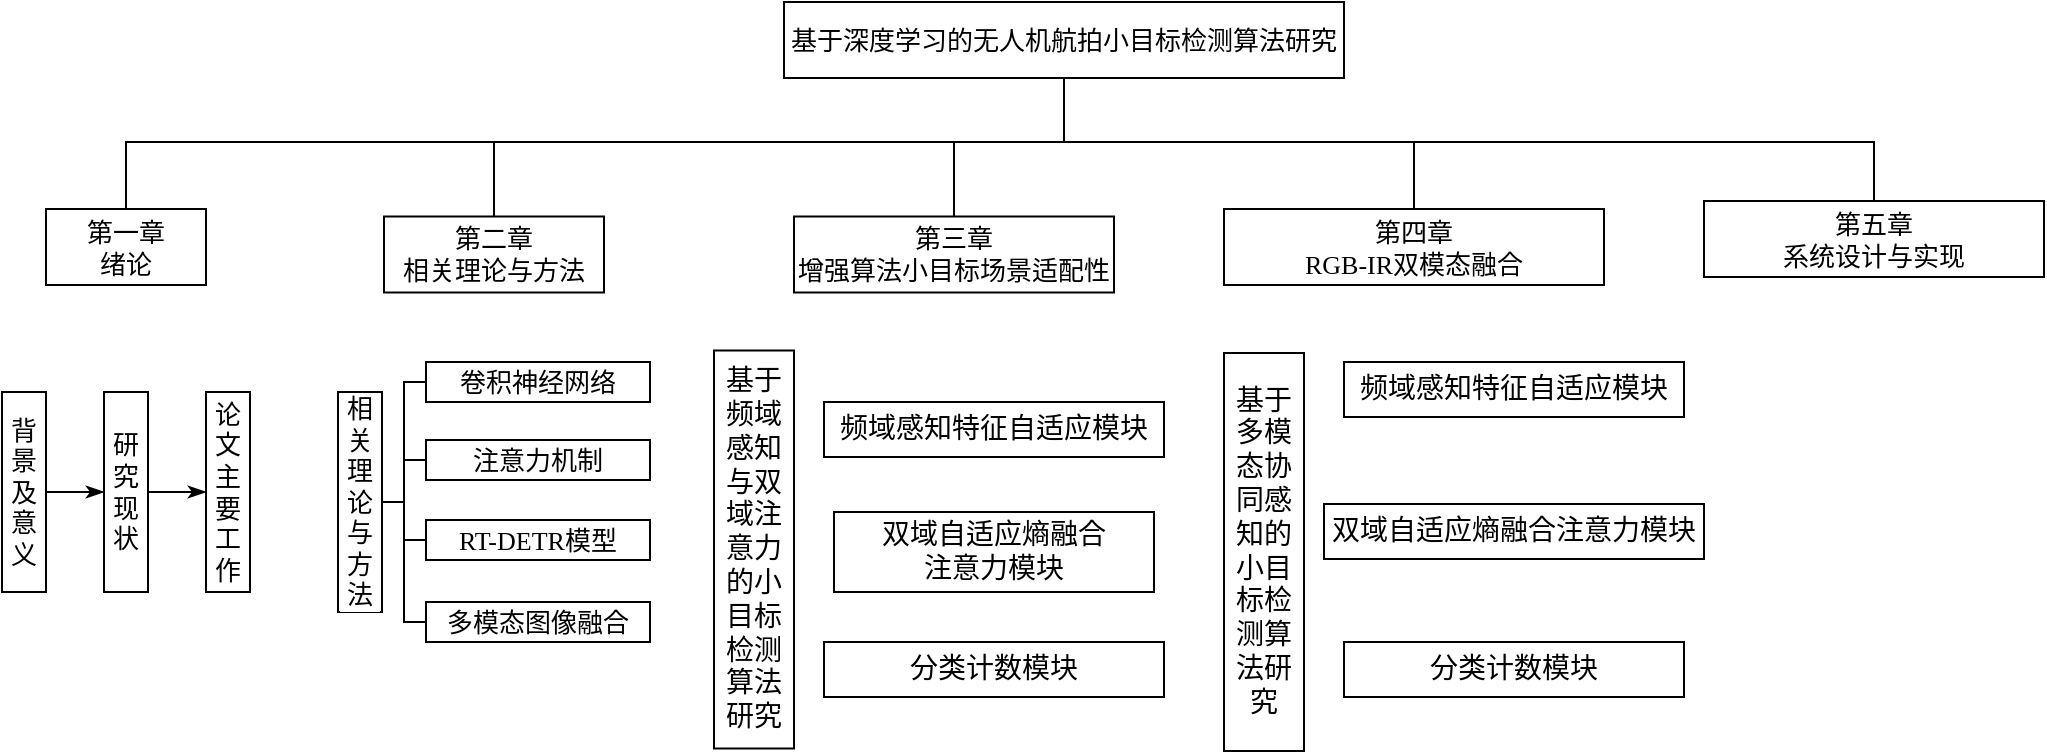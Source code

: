 <mxfile version="26.1.0">
  <diagram name="第 1 页" id="Jhno6EoJuBNA1dP3zVc-">
    <mxGraphModel dx="928" dy="468" grid="1" gridSize="10" guides="1" tooltips="1" connect="1" arrows="1" fold="1" page="1" pageScale="1" pageWidth="827" pageHeight="1169" math="0" shadow="0">
      <root>
        <mxCell id="0" />
        <mxCell id="1" parent="0" />
        <mxCell id="KadRHXHtFz8DXNSLYVAC-9" style="edgeStyle=orthogonalEdgeStyle;shape=connector;rounded=0;orthogonalLoop=1;jettySize=auto;html=1;entryX=0.5;entryY=0;entryDx=0;entryDy=0;strokeColor=default;align=center;verticalAlign=middle;fontFamily=宋体;fontSize=13;fontColor=default;labelBackgroundColor=default;startFill=0;endArrow=none;" parent="1" source="KadRHXHtFz8DXNSLYVAC-1" target="KadRHXHtFz8DXNSLYVAC-3" edge="1">
          <mxGeometry relative="1" as="geometry">
            <Array as="points">
              <mxPoint x="720" y="390" />
              <mxPoint x="435" y="390" />
            </Array>
          </mxGeometry>
        </mxCell>
        <mxCell id="KadRHXHtFz8DXNSLYVAC-10" style="edgeStyle=orthogonalEdgeStyle;shape=connector;rounded=0;orthogonalLoop=1;jettySize=auto;html=1;entryX=0.5;entryY=0;entryDx=0;entryDy=0;strokeColor=default;align=center;verticalAlign=middle;fontFamily=宋体;fontSize=13;fontColor=default;labelBackgroundColor=default;startFill=0;endArrow=none;" parent="1" source="KadRHXHtFz8DXNSLYVAC-1" target="KadRHXHtFz8DXNSLYVAC-4" edge="1">
          <mxGeometry relative="1" as="geometry">
            <Array as="points">
              <mxPoint x="720" y="390" />
              <mxPoint x="665" y="390" />
            </Array>
          </mxGeometry>
        </mxCell>
        <mxCell id="KadRHXHtFz8DXNSLYVAC-11" style="edgeStyle=orthogonalEdgeStyle;shape=connector;rounded=0;orthogonalLoop=1;jettySize=auto;html=1;entryX=0.5;entryY=0;entryDx=0;entryDy=0;strokeColor=default;align=center;verticalAlign=middle;fontFamily=宋体;fontSize=13;fontColor=default;labelBackgroundColor=default;startFill=0;endArrow=none;" parent="1" source="KadRHXHtFz8DXNSLYVAC-1" target="KadRHXHtFz8DXNSLYVAC-5" edge="1">
          <mxGeometry relative="1" as="geometry">
            <Array as="points">
              <mxPoint x="720" y="390" />
              <mxPoint x="895" y="390" />
            </Array>
          </mxGeometry>
        </mxCell>
        <mxCell id="KadRHXHtFz8DXNSLYVAC-12" style="edgeStyle=orthogonalEdgeStyle;shape=connector;rounded=0;orthogonalLoop=1;jettySize=auto;html=1;entryX=0.5;entryY=0;entryDx=0;entryDy=0;strokeColor=default;align=center;verticalAlign=middle;fontFamily=宋体;fontSize=13;fontColor=default;labelBackgroundColor=default;startFill=0;endArrow=none;" parent="1" source="KadRHXHtFz8DXNSLYVAC-1" target="KadRHXHtFz8DXNSLYVAC-6" edge="1">
          <mxGeometry relative="1" as="geometry">
            <Array as="points">
              <mxPoint x="720" y="390" />
              <mxPoint x="1125" y="390" />
            </Array>
          </mxGeometry>
        </mxCell>
        <mxCell id="LNBZi4P7y57LkKZolX_N-5" style="edgeStyle=orthogonalEdgeStyle;rounded=0;orthogonalLoop=1;jettySize=auto;html=1;entryX=0.5;entryY=0;entryDx=0;entryDy=0;endArrow=none;startFill=0;" edge="1" parent="1" source="KadRHXHtFz8DXNSLYVAC-1" target="KadRHXHtFz8DXNSLYVAC-2">
          <mxGeometry relative="1" as="geometry">
            <Array as="points">
              <mxPoint x="720" y="390" />
              <mxPoint x="251" y="390" />
            </Array>
          </mxGeometry>
        </mxCell>
        <mxCell id="KadRHXHtFz8DXNSLYVAC-1" value="基于深度学习的无人机航拍小目标检测算法研究" style="rounded=0;whiteSpace=wrap;html=1;fontFamily=宋体;fontSize=13;" parent="1" vertex="1">
          <mxGeometry x="580" y="320" width="280" height="38" as="geometry" />
        </mxCell>
        <mxCell id="KadRHXHtFz8DXNSLYVAC-2" value="第一章&lt;div&gt;绪论&lt;/div&gt;" style="rounded=0;whiteSpace=wrap;html=1;fontFamily=宋体;fontSize=13;" parent="1" vertex="1">
          <mxGeometry x="211" y="423.5" width="80" height="38" as="geometry" />
        </mxCell>
        <mxCell id="KadRHXHtFz8DXNSLYVAC-3" value="第二章&lt;div&gt;相关理论与方法&lt;/div&gt;" style="rounded=0;whiteSpace=wrap;html=1;fontFamily=宋体;fontSize=13;" parent="1" vertex="1">
          <mxGeometry x="380" y="427.25" width="110" height="38" as="geometry" />
        </mxCell>
        <mxCell id="KadRHXHtFz8DXNSLYVAC-4" value="第三章&lt;div&gt;增强算法小目标场景适配性&lt;/div&gt;" style="rounded=0;whiteSpace=wrap;html=1;fontFamily=宋体;fontSize=13;" parent="1" vertex="1">
          <mxGeometry x="585" y="427.25" width="160" height="38" as="geometry" />
        </mxCell>
        <mxCell id="KadRHXHtFz8DXNSLYVAC-5" value="第四章&lt;div&gt;RGB-IR双模态融合&lt;/div&gt;" style="rounded=0;whiteSpace=wrap;html=1;fontFamily=宋体;fontSize=13;" parent="1" vertex="1">
          <mxGeometry x="800" y="423.5" width="190" height="38" as="geometry" />
        </mxCell>
        <mxCell id="KadRHXHtFz8DXNSLYVAC-6" value="第五章&lt;div&gt;&lt;span&gt;系统设计与实现&lt;/span&gt;&lt;/div&gt;" style="rounded=0;whiteSpace=wrap;html=1;fontFamily=宋体;fontSize=13;" parent="1" vertex="1">
          <mxGeometry x="1040" y="419.5" width="170" height="38" as="geometry" />
        </mxCell>
        <mxCell id="KadRHXHtFz8DXNSLYVAC-19" value="&lt;span style=&quot;font-size: 10.5pt;&quot;&gt;基于频域感知与双域注意力的小目标检测算法研究&lt;/span&gt;" style="rounded=0;whiteSpace=wrap;html=1;fontFamily=宋体;fontSize=13;fontColor=default;labelBackgroundColor=default;horizontal=1;verticalAlign=middle;" parent="1" vertex="1">
          <mxGeometry x="545" y="494.25" width="40" height="199" as="geometry" />
        </mxCell>
        <mxCell id="KadRHXHtFz8DXNSLYVAC-30" value="" style="group;fontFamily=宋体;fontSize=13;" parent="1" vertex="1" connectable="0">
          <mxGeometry x="189" y="515" width="124" height="100" as="geometry" />
        </mxCell>
        <mxCell id="KadRHXHtFz8DXNSLYVAC-28" style="edgeStyle=orthogonalEdgeStyle;shape=connector;rounded=0;orthogonalLoop=1;jettySize=auto;html=1;entryX=0;entryY=0.5;entryDx=0;entryDy=0;strokeColor=default;align=center;verticalAlign=middle;fontFamily=宋体;fontSize=13;fontColor=default;labelBackgroundColor=default;startFill=0;endArrow=classicThin;endFill=1;" parent="KadRHXHtFz8DXNSLYVAC-30" source="KadRHXHtFz8DXNSLYVAC-14" target="KadRHXHtFz8DXNSLYVAC-15" edge="1">
          <mxGeometry relative="1" as="geometry" />
        </mxCell>
        <mxCell id="KadRHXHtFz8DXNSLYVAC-14" value="背景及意义" style="rounded=0;whiteSpace=wrap;html=1;fontFamily=宋体;fontSize=13;fontColor=default;labelBackgroundColor=default;horizontal=1;verticalAlign=middle;" parent="KadRHXHtFz8DXNSLYVAC-30" vertex="1">
          <mxGeometry width="22" height="100" as="geometry" />
        </mxCell>
        <mxCell id="KadRHXHtFz8DXNSLYVAC-29" style="edgeStyle=orthogonalEdgeStyle;shape=connector;rounded=0;orthogonalLoop=1;jettySize=auto;html=1;entryX=0;entryY=0.5;entryDx=0;entryDy=0;strokeColor=default;align=center;verticalAlign=middle;fontFamily=宋体;fontSize=13;fontColor=default;labelBackgroundColor=default;startFill=0;endArrow=classicThin;endFill=1;" parent="KadRHXHtFz8DXNSLYVAC-30" source="KadRHXHtFz8DXNSLYVAC-15" target="KadRHXHtFz8DXNSLYVAC-16" edge="1">
          <mxGeometry relative="1" as="geometry" />
        </mxCell>
        <mxCell id="KadRHXHtFz8DXNSLYVAC-15" value="研究现状" style="rounded=0;whiteSpace=wrap;html=1;fontFamily=宋体;fontSize=13;fontColor=default;labelBackgroundColor=default;horizontal=1;verticalAlign=middle;" parent="KadRHXHtFz8DXNSLYVAC-30" vertex="1">
          <mxGeometry x="51" width="22" height="100" as="geometry" />
        </mxCell>
        <mxCell id="KadRHXHtFz8DXNSLYVAC-16" value="论文主要工作" style="rounded=0;whiteSpace=wrap;html=1;fontFamily=宋体;fontSize=13;fontColor=default;labelBackgroundColor=default;horizontal=1;verticalAlign=middle;" parent="KadRHXHtFz8DXNSLYVAC-30" vertex="1">
          <mxGeometry x="102" width="22" height="100" as="geometry" />
        </mxCell>
        <mxCell id="KadRHXHtFz8DXNSLYVAC-35" value="" style="group;fontFamily=宋体;fontSize=13;" parent="1" vertex="1" connectable="0">
          <mxGeometry x="357" y="500" width="156" height="140" as="geometry" />
        </mxCell>
        <mxCell id="KadRHXHtFz8DXNSLYVAC-31" style="edgeStyle=orthogonalEdgeStyle;shape=connector;rounded=0;orthogonalLoop=1;jettySize=auto;html=1;entryX=0;entryY=0.5;entryDx=0;entryDy=0;strokeColor=default;align=center;verticalAlign=middle;fontFamily=宋体;fontSize=13;fontColor=default;labelBackgroundColor=default;startFill=0;endArrow=none;exitX=1;exitY=0.5;exitDx=0;exitDy=0;" parent="KadRHXHtFz8DXNSLYVAC-35" source="KadRHXHtFz8DXNSLYVAC-18" target="KadRHXHtFz8DXNSLYVAC-21" edge="1">
          <mxGeometry relative="1" as="geometry">
            <mxPoint x="15" y="70" as="sourcePoint" />
            <mxPoint x="39" y="10" as="targetPoint" />
            <Array as="points">
              <mxPoint x="33" y="70" />
              <mxPoint x="33" y="10" />
            </Array>
          </mxGeometry>
        </mxCell>
        <mxCell id="KadRHXHtFz8DXNSLYVAC-32" style="edgeStyle=orthogonalEdgeStyle;shape=connector;rounded=0;orthogonalLoop=1;jettySize=auto;html=1;entryX=0;entryY=0.5;entryDx=0;entryDy=0;strokeColor=default;align=center;verticalAlign=middle;fontFamily=宋体;fontSize=13;fontColor=default;labelBackgroundColor=default;startFill=0;endArrow=none;" parent="KadRHXHtFz8DXNSLYVAC-35" edge="1">
          <mxGeometry relative="1" as="geometry">
            <mxPoint x="25.0" y="70.0" as="sourcePoint" />
            <mxPoint x="49" y="49" as="targetPoint" />
            <Array as="points">
              <mxPoint x="33" y="70" />
              <mxPoint x="33" y="49" />
            </Array>
          </mxGeometry>
        </mxCell>
        <mxCell id="KadRHXHtFz8DXNSLYVAC-33" style="edgeStyle=orthogonalEdgeStyle;shape=connector;rounded=0;orthogonalLoop=1;jettySize=auto;html=1;entryX=0;entryY=0.5;entryDx=0;entryDy=0;strokeColor=default;align=center;verticalAlign=middle;fontFamily=宋体;fontSize=13;fontColor=default;labelBackgroundColor=default;startFill=0;endArrow=none;" parent="KadRHXHtFz8DXNSLYVAC-35" edge="1">
          <mxGeometry relative="1" as="geometry">
            <mxPoint x="27" y="70" as="sourcePoint" />
            <mxPoint x="49" y="89" as="targetPoint" />
            <Array as="points">
              <mxPoint x="33" y="70" />
              <mxPoint x="33" y="89" />
            </Array>
          </mxGeometry>
        </mxCell>
        <mxCell id="KadRHXHtFz8DXNSLYVAC-34" style="edgeStyle=orthogonalEdgeStyle;shape=connector;rounded=0;orthogonalLoop=1;jettySize=auto;html=1;entryX=0;entryY=0.5;entryDx=0;entryDy=0;strokeColor=default;align=center;verticalAlign=middle;fontFamily=宋体;fontSize=13;fontColor=default;labelBackgroundColor=default;startFill=0;endArrow=none;" parent="KadRHXHtFz8DXNSLYVAC-35" target="KadRHXHtFz8DXNSLYVAC-24" edge="1">
          <mxGeometry relative="1" as="geometry">
            <mxPoint x="17" y="70" as="sourcePoint" />
            <mxPoint x="39" y="130" as="targetPoint" />
            <Array as="points">
              <mxPoint x="33" y="70" />
              <mxPoint x="33" y="130" />
            </Array>
          </mxGeometry>
        </mxCell>
        <mxCell id="KadRHXHtFz8DXNSLYVAC-18" value="相关理论与方法" style="rounded=0;whiteSpace=wrap;html=1;fontFamily=宋体;fontSize=13;fontColor=default;labelBackgroundColor=default;horizontal=1;verticalAlign=middle;" parent="KadRHXHtFz8DXNSLYVAC-35" vertex="1">
          <mxGeometry y="15" width="22" height="110" as="geometry" />
        </mxCell>
        <mxCell id="KadRHXHtFz8DXNSLYVAC-21" value="卷积神经网络" style="rounded=0;whiteSpace=wrap;html=1;fontFamily=宋体;fontSize=13;fontColor=default;labelBackgroundColor=default;" parent="KadRHXHtFz8DXNSLYVAC-35" vertex="1">
          <mxGeometry x="44" width="112" height="20" as="geometry" />
        </mxCell>
        <mxCell id="KadRHXHtFz8DXNSLYVAC-22" value="注意力机制" style="rounded=0;whiteSpace=wrap;html=1;fontFamily=宋体;fontSize=13;fontColor=default;labelBackgroundColor=default;" parent="KadRHXHtFz8DXNSLYVAC-35" vertex="1">
          <mxGeometry x="44" y="39" width="112" height="20" as="geometry" />
        </mxCell>
        <mxCell id="KadRHXHtFz8DXNSLYVAC-23" value="RT-DETR模型" style="rounded=0;whiteSpace=wrap;html=1;fontFamily=宋体;fontSize=13;fontColor=default;labelBackgroundColor=default;" parent="KadRHXHtFz8DXNSLYVAC-35" vertex="1">
          <mxGeometry x="44" y="79" width="112" height="20" as="geometry" />
        </mxCell>
        <mxCell id="KadRHXHtFz8DXNSLYVAC-24" value="多模态图像融合" style="rounded=0;whiteSpace=wrap;html=1;fontFamily=宋体;fontSize=13;fontColor=default;labelBackgroundColor=default;" parent="KadRHXHtFz8DXNSLYVAC-35" vertex="1">
          <mxGeometry x="44" y="120" width="112" height="20" as="geometry" />
        </mxCell>
        <mxCell id="KadRHXHtFz8DXNSLYVAC-25" style="edgeStyle=orthogonalEdgeStyle;shape=connector;rounded=0;orthogonalLoop=1;jettySize=auto;html=1;exitX=0.5;exitY=1;exitDx=0;exitDy=0;strokeColor=default;align=center;verticalAlign=middle;fontFamily=宋体;fontSize=13;fontColor=default;labelBackgroundColor=default;startFill=0;endArrow=none;" parent="KadRHXHtFz8DXNSLYVAC-35" source="KadRHXHtFz8DXNSLYVAC-21" target="KadRHXHtFz8DXNSLYVAC-21" edge="1">
          <mxGeometry relative="1" as="geometry" />
        </mxCell>
        <mxCell id="LNBZi4P7y57LkKZolX_N-2" value="&lt;span style=&quot;font-size: 10.5pt;&quot;&gt;频域感知特征自适应模块&lt;/span&gt;" style="rounded=0;whiteSpace=wrap;html=1;fontFamily=宋体;fontSize=13;fontColor=default;labelBackgroundColor=default;horizontal=1;verticalAlign=middle;" vertex="1" parent="1">
          <mxGeometry x="600" y="520" width="170" height="27.5" as="geometry" />
        </mxCell>
        <mxCell id="LNBZi4P7y57LkKZolX_N-3" value="&lt;span style=&quot;font-size: 10.5pt;&quot;&gt;双域自适应熵融合&lt;/span&gt;&lt;div&gt;&lt;span style=&quot;font-size: 10.5pt;&quot;&gt;注意力模块&lt;/span&gt;&lt;/div&gt;" style="rounded=0;whiteSpace=wrap;html=1;fontFamily=宋体;fontSize=13;fontColor=default;labelBackgroundColor=default;horizontal=1;verticalAlign=middle;" vertex="1" parent="1">
          <mxGeometry x="605" y="575" width="160" height="40" as="geometry" />
        </mxCell>
        <mxCell id="LNBZi4P7y57LkKZolX_N-4" value="&lt;span style=&quot;font-size: 10.5pt;&quot;&gt;分类计数模块&lt;/span&gt;" style="rounded=0;whiteSpace=wrap;html=1;fontFamily=宋体;fontSize=13;fontColor=default;labelBackgroundColor=default;horizontal=1;verticalAlign=middle;" vertex="1" parent="1">
          <mxGeometry x="600" y="640" width="170" height="27.5" as="geometry" />
        </mxCell>
        <mxCell id="LNBZi4P7y57LkKZolX_N-7" value="&lt;span style=&quot;font-size: 10.5pt;&quot;&gt;基于多模态协同感知的小目标检测算法研究&lt;/span&gt;" style="rounded=0;whiteSpace=wrap;html=1;fontFamily=宋体;fontSize=13;fontColor=default;labelBackgroundColor=default;horizontal=1;verticalAlign=middle;" vertex="1" parent="1">
          <mxGeometry x="800" y="495.5" width="40" height="199" as="geometry" />
        </mxCell>
        <mxCell id="LNBZi4P7y57LkKZolX_N-8" value="&lt;span style=&quot;font-size: 10.5pt;&quot;&gt;频域感知特征自适应模块&lt;/span&gt;" style="rounded=0;whiteSpace=wrap;html=1;fontFamily=宋体;fontSize=13;fontColor=default;labelBackgroundColor=default;horizontal=1;verticalAlign=middle;" vertex="1" parent="1">
          <mxGeometry x="860" y="500" width="170" height="27.5" as="geometry" />
        </mxCell>
        <mxCell id="LNBZi4P7y57LkKZolX_N-9" value="&lt;span style=&quot;font-size: 10.5pt;&quot;&gt;双域自适应熵融合注意力模块&lt;/span&gt;" style="rounded=0;whiteSpace=wrap;html=1;fontFamily=宋体;fontSize=13;fontColor=default;labelBackgroundColor=default;horizontal=1;verticalAlign=middle;" vertex="1" parent="1">
          <mxGeometry x="850" y="571" width="190" height="27.5" as="geometry" />
        </mxCell>
        <mxCell id="LNBZi4P7y57LkKZolX_N-10" value="&lt;span style=&quot;font-size: 10.5pt;&quot;&gt;分类计数模块&lt;/span&gt;" style="rounded=0;whiteSpace=wrap;html=1;fontFamily=宋体;fontSize=13;fontColor=default;labelBackgroundColor=default;horizontal=1;verticalAlign=middle;" vertex="1" parent="1">
          <mxGeometry x="860" y="640" width="170" height="27.5" as="geometry" />
        </mxCell>
      </root>
    </mxGraphModel>
  </diagram>
</mxfile>
